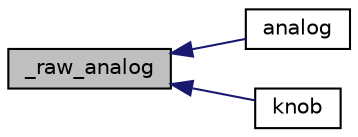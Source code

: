 digraph "_raw_analog"
{
  edge [fontname="Helvetica",fontsize="10",labelfontname="Helvetica",labelfontsize="10"];
  node [fontname="Helvetica",fontsize="10",shape=record];
  rankdir="LR";
  Node1 [label="_raw_analog",height=0.2,width=0.4,color="black", fillcolor="grey75", style="filled" fontcolor="black"];
  Node1 -> Node2 [dir="back",color="midnightblue",fontsize="10",style="solid",fontname="Helvetica"];
  Node2 [label="analog",height=0.2,width=0.4,color="black", fillcolor="white", style="filled",URL="$lib__hb_8c.html#afa28db0c35c02b77341a6bed7aac0cb4"];
  Node1 -> Node3 [dir="back",color="midnightblue",fontsize="10",style="solid",fontname="Helvetica"];
  Node3 [label="knob",height=0.2,width=0.4,color="black", fillcolor="white", style="filled",URL="$lib__hb_8c.html#af282a0e0f6790a16082e81d5e0689b57"];
}
